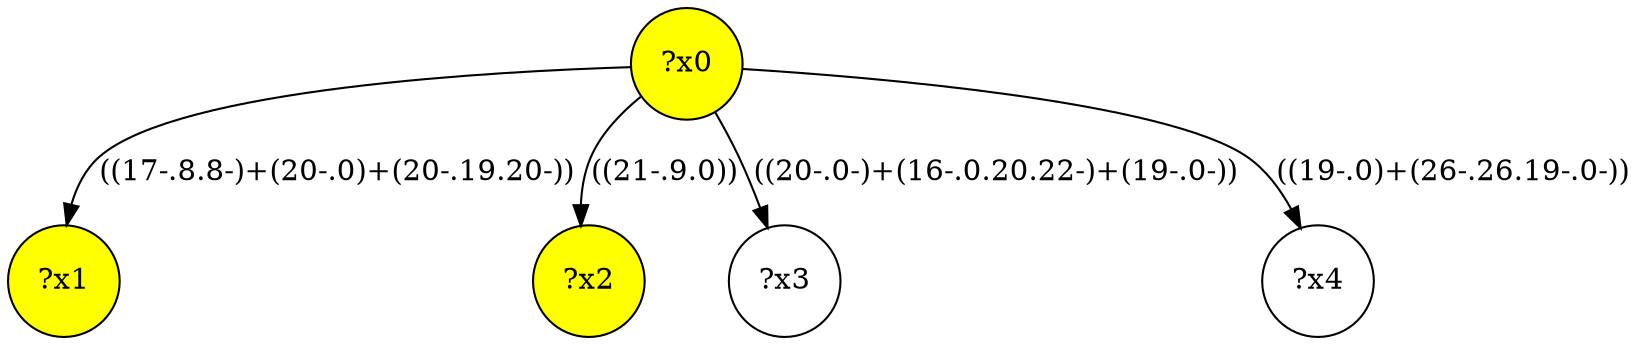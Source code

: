 digraph g {
	x0 [fillcolor="yellow", style="filled," shape=circle, label="?x0"];
	x1 [fillcolor="yellow", style="filled," shape=circle, label="?x1"];
	x2 [fillcolor="yellow", style="filled," shape=circle, label="?x2"];
	x0 -> x1 [label="((17-.8.8-)+(20-.0)+(20-.19.20-))"];
	x0 -> x2 [label="((21-.9.0))"];
	x3 [shape=circle, label="?x3"];
	x0 -> x3 [label="((20-.0-)+(16-.0.20.22-)+(19-.0-))"];
	x4 [shape=circle, label="?x4"];
	x0 -> x4 [label="((19-.0)+(26-.26.19-.0-))"];
}
